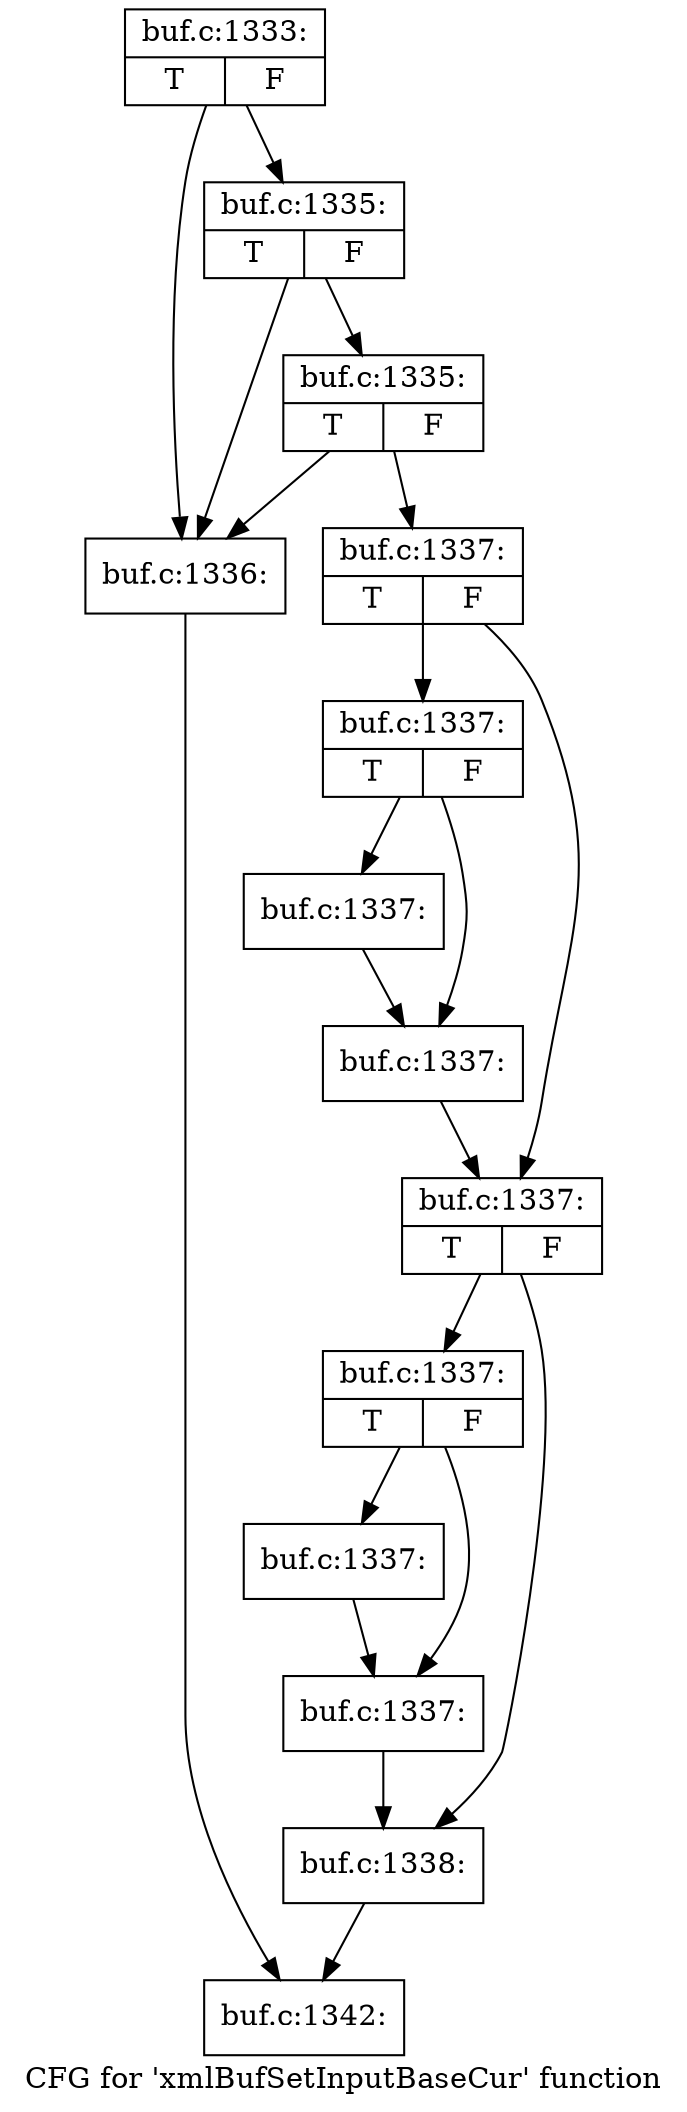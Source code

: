 digraph "CFG for 'xmlBufSetInputBaseCur' function" {
	label="CFG for 'xmlBufSetInputBaseCur' function";

	Node0x55a4220 [shape=record,label="{buf.c:1333:|{<s0>T|<s1>F}}"];
	Node0x55a4220 -> Node0x566ef80;
	Node0x55a4220 -> Node0x566f0a0;
	Node0x566f0a0 [shape=record,label="{buf.c:1335:|{<s0>T|<s1>F}}"];
	Node0x566f0a0 -> Node0x566ef80;
	Node0x566f0a0 -> Node0x566f020;
	Node0x566f020 [shape=record,label="{buf.c:1335:|{<s0>T|<s1>F}}"];
	Node0x566f020 -> Node0x566ef80;
	Node0x566f020 -> Node0x566efd0;
	Node0x566ef80 [shape=record,label="{buf.c:1336:}"];
	Node0x566ef80 -> Node0x55a3ce0;
	Node0x566efd0 [shape=record,label="{buf.c:1337:|{<s0>T|<s1>F}}"];
	Node0x566efd0 -> Node0x566fa90;
	Node0x566efd0 -> Node0x566fae0;
	Node0x566fa90 [shape=record,label="{buf.c:1337:|{<s0>T|<s1>F}}"];
	Node0x566fa90 -> Node0x5670060;
	Node0x566fa90 -> Node0x56700b0;
	Node0x5670060 [shape=record,label="{buf.c:1337:}"];
	Node0x5670060 -> Node0x56700b0;
	Node0x56700b0 [shape=record,label="{buf.c:1337:}"];
	Node0x56700b0 -> Node0x566fae0;
	Node0x566fae0 [shape=record,label="{buf.c:1337:|{<s0>T|<s1>F}}"];
	Node0x566fae0 -> Node0x5670750;
	Node0x566fae0 -> Node0x56707a0;
	Node0x5670750 [shape=record,label="{buf.c:1337:|{<s0>T|<s1>F}}"];
	Node0x5670750 -> Node0x5670d20;
	Node0x5670750 -> Node0x5670d70;
	Node0x5670d20 [shape=record,label="{buf.c:1337:}"];
	Node0x5670d20 -> Node0x5670d70;
	Node0x5670d70 [shape=record,label="{buf.c:1337:}"];
	Node0x5670d70 -> Node0x56707a0;
	Node0x56707a0 [shape=record,label="{buf.c:1338:}"];
	Node0x56707a0 -> Node0x55a3ce0;
	Node0x55a3ce0 [shape=record,label="{buf.c:1342:}"];
}
